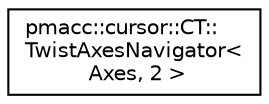 digraph "Graphical Class Hierarchy"
{
 // LATEX_PDF_SIZE
  edge [fontname="Helvetica",fontsize="10",labelfontname="Helvetica",labelfontsize="10"];
  node [fontname="Helvetica",fontsize="10",shape=record];
  rankdir="LR";
  Node0 [label="pmacc::cursor::CT::\lTwistAxesNavigator\<\l Axes, 2 \>",height=0.2,width=0.4,color="black", fillcolor="white", style="filled",URL="$structpmacc_1_1cursor_1_1_c_t_1_1_twist_axes_navigator_3_01_axes_00_012_01_4.html",tooltip=" "];
}
